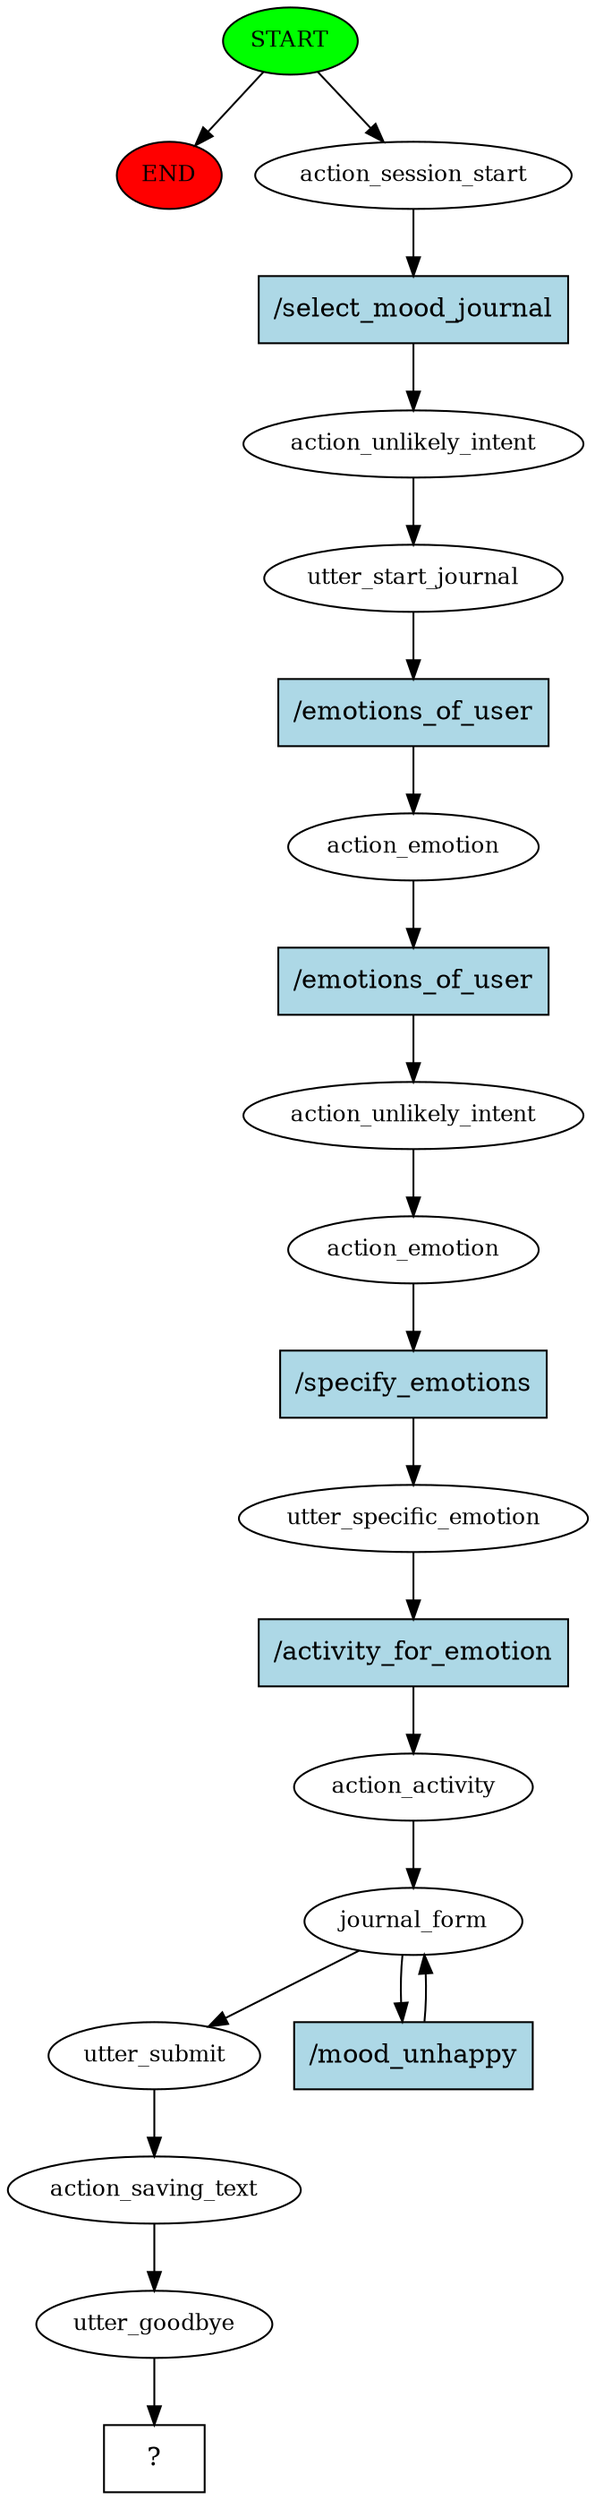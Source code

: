 digraph  {
0 [class="start active", fillcolor=green, fontsize=12, label=START, style=filled];
"-1" [class=end, fillcolor=red, fontsize=12, label=END, style=filled];
1 [class=active, fontsize=12, label=action_session_start];
2 [class=active, fontsize=12, label=action_unlikely_intent];
3 [class=active, fontsize=12, label=utter_start_journal];
4 [class=active, fontsize=12, label=action_emotion];
5 [class=active, fontsize=12, label=action_unlikely_intent];
6 [class=active, fontsize=12, label=action_emotion];
7 [class=active, fontsize=12, label=utter_specific_emotion];
8 [class=active, fontsize=12, label=action_activity];
9 [class=active, fontsize=12, label=journal_form];
11 [class=active, fontsize=12, label=utter_submit];
12 [class=active, fontsize=12, label=action_saving_text];
13 [class=active, fontsize=12, label=utter_goodbye];
14 [class="intent dashed active", label="  ?  ", shape=rect];
15 [class="intent active", fillcolor=lightblue, label="/select_mood_journal", shape=rect, style=filled];
16 [class="intent active", fillcolor=lightblue, label="/emotions_of_user", shape=rect, style=filled];
17 [class="intent active", fillcolor=lightblue, label="/emotions_of_user", shape=rect, style=filled];
18 [class="intent active", fillcolor=lightblue, label="/specify_emotions", shape=rect, style=filled];
19 [class="intent active", fillcolor=lightblue, label="/activity_for_emotion", shape=rect, style=filled];
20 [class="intent active", fillcolor=lightblue, label="/mood_unhappy", shape=rect, style=filled];
0 -> "-1"  [class="", key=NONE, label=""];
0 -> 1  [class=active, key=NONE, label=""];
1 -> 15  [class=active, key=0];
2 -> 3  [class=active, key=NONE, label=""];
3 -> 16  [class=active, key=0];
4 -> 17  [class=active, key=0];
5 -> 6  [class=active, key=NONE, label=""];
6 -> 18  [class=active, key=0];
7 -> 19  [class=active, key=0];
8 -> 9  [class=active, key=NONE, label=""];
9 -> 11  [class=active, key=NONE, label=""];
9 -> 20  [class=active, key=0];
11 -> 12  [class=active, key=NONE, label=""];
12 -> 13  [class=active, key=NONE, label=""];
13 -> 14  [class=active, key=NONE, label=""];
15 -> 2  [class=active, key=0];
16 -> 4  [class=active, key=0];
17 -> 5  [class=active, key=0];
18 -> 7  [class=active, key=0];
19 -> 8  [class=active, key=0];
20 -> 9  [class=active, key=0];
}
